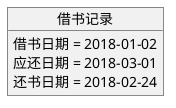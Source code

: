 @startuml

object 借书记录{
    借书日期 = 2018-01-02
    应还日期 = 2018-03-01
    还书日期 = 2018-02-24
}

@enduml